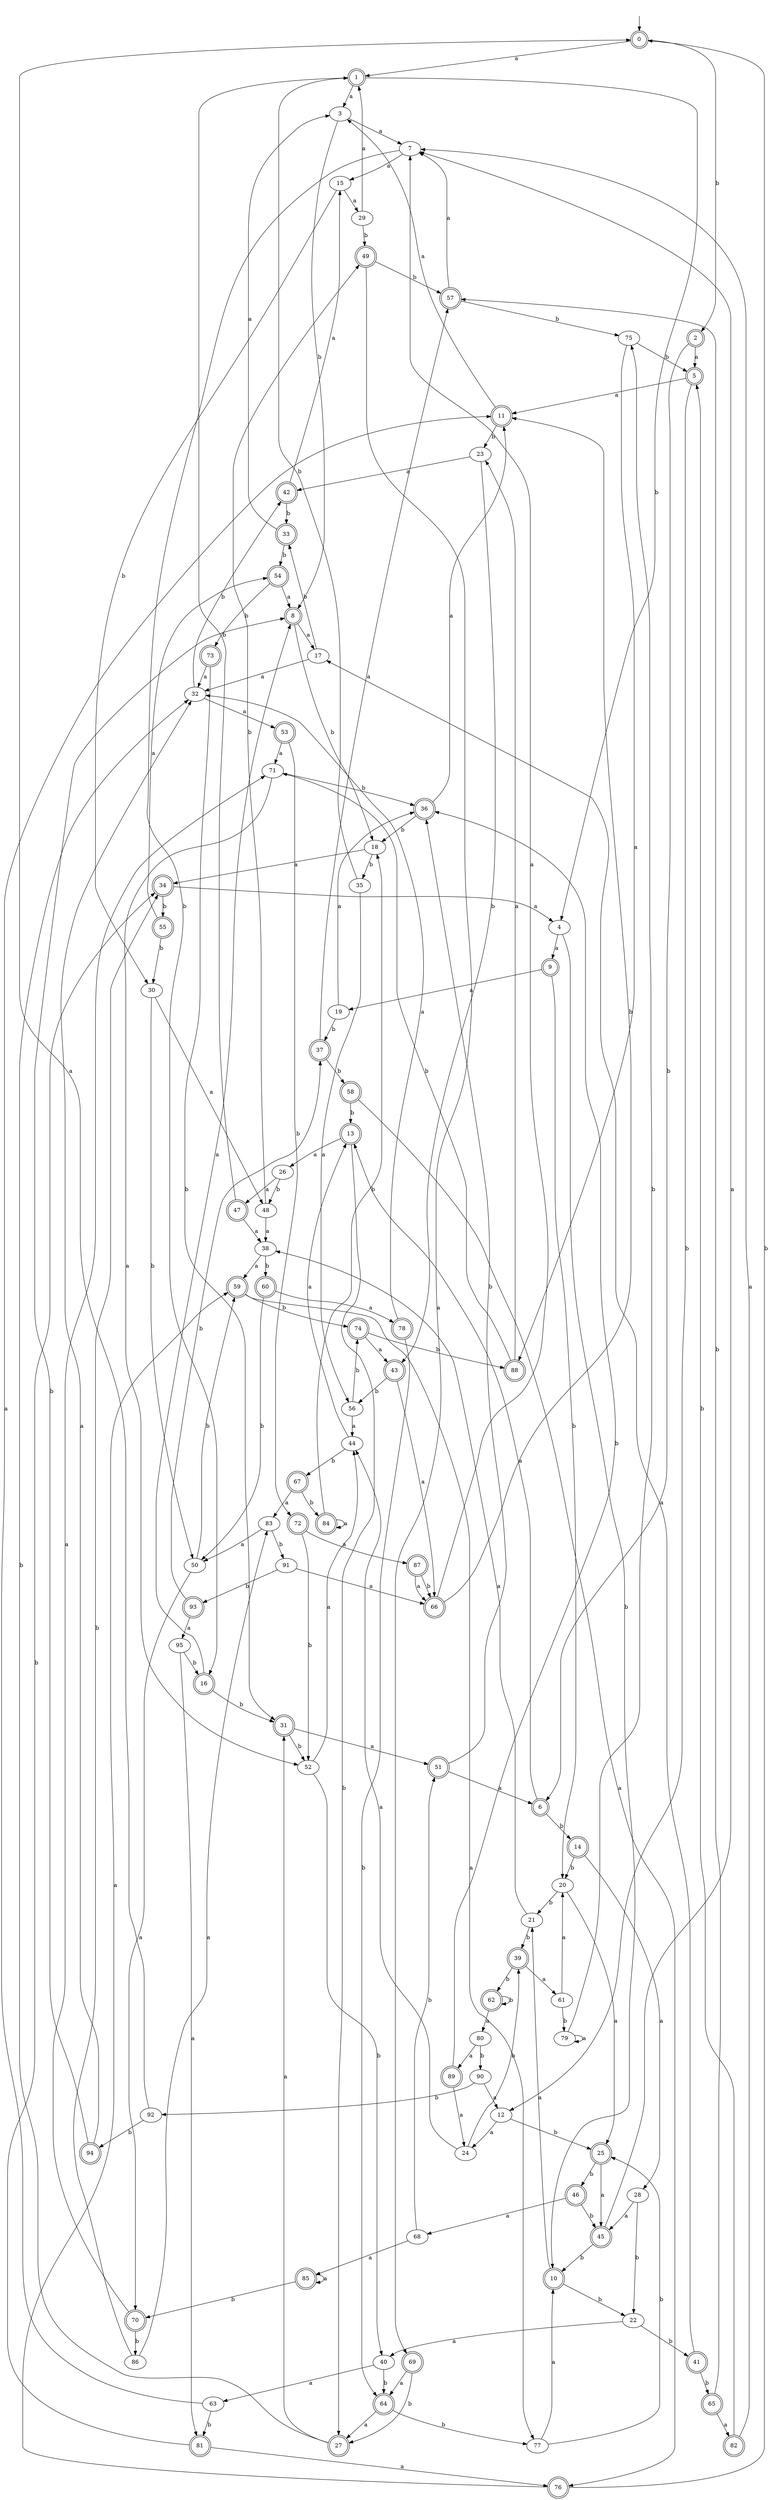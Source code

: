 digraph RandomDFA {
  __start0 [label="", shape=none];
  __start0 -> 0 [label=""];
  0 [shape=circle] [shape=doublecircle]
  0 -> 1 [label="a"]
  0 -> 2 [label="b"]
  1 [shape=doublecircle]
  1 -> 3 [label="a"]
  1 -> 4 [label="b"]
  2 [shape=doublecircle]
  2 -> 5 [label="a"]
  2 -> 6 [label="b"]
  3
  3 -> 7 [label="a"]
  3 -> 8 [label="b"]
  4
  4 -> 9 [label="a"]
  4 -> 10 [label="b"]
  5 [shape=doublecircle]
  5 -> 11 [label="a"]
  5 -> 12 [label="b"]
  6 [shape=doublecircle]
  6 -> 13 [label="a"]
  6 -> 14 [label="b"]
  7
  7 -> 15 [label="a"]
  7 -> 16 [label="b"]
  8 [shape=doublecircle]
  8 -> 17 [label="a"]
  8 -> 18 [label="b"]
  9 [shape=doublecircle]
  9 -> 19 [label="a"]
  9 -> 20 [label="b"]
  10 [shape=doublecircle]
  10 -> 21 [label="a"]
  10 -> 22 [label="b"]
  11 [shape=doublecircle]
  11 -> 3 [label="a"]
  11 -> 23 [label="b"]
  12
  12 -> 24 [label="a"]
  12 -> 25 [label="b"]
  13 [shape=doublecircle]
  13 -> 26 [label="a"]
  13 -> 27 [label="b"]
  14 [shape=doublecircle]
  14 -> 28 [label="a"]
  14 -> 20 [label="b"]
  15
  15 -> 29 [label="a"]
  15 -> 30 [label="b"]
  16 [shape=doublecircle]
  16 -> 8 [label="a"]
  16 -> 31 [label="b"]
  17
  17 -> 32 [label="a"]
  17 -> 33 [label="b"]
  18
  18 -> 34 [label="a"]
  18 -> 35 [label="b"]
  19
  19 -> 36 [label="a"]
  19 -> 37 [label="b"]
  20
  20 -> 25 [label="a"]
  20 -> 21 [label="b"]
  21
  21 -> 38 [label="a"]
  21 -> 39 [label="b"]
  22
  22 -> 40 [label="a"]
  22 -> 41 [label="b"]
  23
  23 -> 42 [label="a"]
  23 -> 43 [label="b"]
  24
  24 -> 44 [label="a"]
  24 -> 39 [label="b"]
  25 [shape=doublecircle]
  25 -> 45 [label="a"]
  25 -> 46 [label="b"]
  26
  26 -> 47 [label="a"]
  26 -> 48 [label="b"]
  27 [shape=doublecircle]
  27 -> 31 [label="a"]
  27 -> 32 [label="b"]
  28
  28 -> 45 [label="a"]
  28 -> 22 [label="b"]
  29
  29 -> 1 [label="a"]
  29 -> 49 [label="b"]
  30
  30 -> 48 [label="a"]
  30 -> 50 [label="b"]
  31 [shape=doublecircle]
  31 -> 51 [label="a"]
  31 -> 52 [label="b"]
  32
  32 -> 53 [label="a"]
  32 -> 42 [label="b"]
  33 [shape=doublecircle]
  33 -> 3 [label="a"]
  33 -> 54 [label="b"]
  34 [shape=doublecircle]
  34 -> 4 [label="a"]
  34 -> 55 [label="b"]
  35
  35 -> 56 [label="a"]
  35 -> 1 [label="b"]
  36 [shape=doublecircle]
  36 -> 11 [label="a"]
  36 -> 18 [label="b"]
  37 [shape=doublecircle]
  37 -> 57 [label="a"]
  37 -> 58 [label="b"]
  38
  38 -> 59 [label="a"]
  38 -> 60 [label="b"]
  39 [shape=doublecircle]
  39 -> 61 [label="a"]
  39 -> 62 [label="b"]
  40
  40 -> 63 [label="a"]
  40 -> 64 [label="b"]
  41 [shape=doublecircle]
  41 -> 17 [label="a"]
  41 -> 65 [label="b"]
  42 [shape=doublecircle]
  42 -> 15 [label="a"]
  42 -> 33 [label="b"]
  43 [shape=doublecircle]
  43 -> 66 [label="a"]
  43 -> 56 [label="b"]
  44
  44 -> 13 [label="a"]
  44 -> 67 [label="b"]
  45 [shape=doublecircle]
  45 -> 7 [label="a"]
  45 -> 10 [label="b"]
  46 [shape=doublecircle]
  46 -> 68 [label="a"]
  46 -> 45 [label="b"]
  47 [shape=doublecircle]
  47 -> 38 [label="a"]
  47 -> 1 [label="b"]
  48
  48 -> 38 [label="a"]
  48 -> 49 [label="b"]
  49 [shape=doublecircle]
  49 -> 69 [label="a"]
  49 -> 57 [label="b"]
  50
  50 -> 70 [label="a"]
  50 -> 59 [label="b"]
  51 [shape=doublecircle]
  51 -> 6 [label="a"]
  51 -> 36 [label="b"]
  52
  52 -> 44 [label="a"]
  52 -> 40 [label="b"]
  53 [shape=doublecircle]
  53 -> 71 [label="a"]
  53 -> 72 [label="b"]
  54 [shape=doublecircle]
  54 -> 8 [label="a"]
  54 -> 73 [label="b"]
  55 [shape=doublecircle]
  55 -> 54 [label="a"]
  55 -> 30 [label="b"]
  56
  56 -> 44 [label="a"]
  56 -> 74 [label="b"]
  57 [shape=doublecircle]
  57 -> 7 [label="a"]
  57 -> 75 [label="b"]
  58 [shape=doublecircle]
  58 -> 76 [label="a"]
  58 -> 13 [label="b"]
  59 [shape=doublecircle]
  59 -> 77 [label="a"]
  59 -> 74 [label="b"]
  60 [shape=doublecircle]
  60 -> 78 [label="a"]
  60 -> 50 [label="b"]
  61
  61 -> 20 [label="a"]
  61 -> 79 [label="b"]
  62 [shape=doublecircle]
  62 -> 80 [label="a"]
  62 -> 62 [label="b"]
  63
  63 -> 11 [label="a"]
  63 -> 81 [label="b"]
  64 [shape=doublecircle]
  64 -> 27 [label="a"]
  64 -> 77 [label="b"]
  65 [shape=doublecircle]
  65 -> 82 [label="a"]
  65 -> 57 [label="b"]
  66 [shape=doublecircle]
  66 -> 7 [label="a"]
  66 -> 11 [label="b"]
  67 [shape=doublecircle]
  67 -> 83 [label="a"]
  67 -> 84 [label="b"]
  68
  68 -> 85 [label="a"]
  68 -> 51 [label="b"]
  69 [shape=doublecircle]
  69 -> 64 [label="a"]
  69 -> 27 [label="b"]
  70 [shape=doublecircle]
  70 -> 71 [label="a"]
  70 -> 86 [label="b"]
  71
  71 -> 52 [label="a"]
  71 -> 36 [label="b"]
  72 [shape=doublecircle]
  72 -> 87 [label="a"]
  72 -> 52 [label="b"]
  73 [shape=doublecircle]
  73 -> 32 [label="a"]
  73 -> 31 [label="b"]
  74 [shape=doublecircle]
  74 -> 43 [label="a"]
  74 -> 88 [label="b"]
  75
  75 -> 88 [label="a"]
  75 -> 5 [label="b"]
  76 [shape=doublecircle]
  76 -> 59 [label="a"]
  76 -> 0 [label="b"]
  77
  77 -> 10 [label="a"]
  77 -> 25 [label="b"]
  78 [shape=doublecircle]
  78 -> 32 [label="a"]
  78 -> 64 [label="b"]
  79
  79 -> 79 [label="a"]
  79 -> 75 [label="b"]
  80
  80 -> 89 [label="a"]
  80 -> 90 [label="b"]
  81 [shape=doublecircle]
  81 -> 76 [label="a"]
  81 -> 34 [label="b"]
  82 [shape=doublecircle]
  82 -> 7 [label="a"]
  82 -> 5 [label="b"]
  83
  83 -> 50 [label="a"]
  83 -> 91 [label="b"]
  84 [shape=doublecircle]
  84 -> 84 [label="a"]
  84 -> 18 [label="b"]
  85 [shape=doublecircle]
  85 -> 85 [label="a"]
  85 -> 70 [label="b"]
  86
  86 -> 83 [label="a"]
  86 -> 34 [label="b"]
  87 [shape=doublecircle]
  87 -> 66 [label="a"]
  87 -> 66 [label="b"]
  88 [shape=doublecircle]
  88 -> 23 [label="a"]
  88 -> 71 [label="b"]
  89 [shape=doublecircle]
  89 -> 24 [label="a"]
  89 -> 36 [label="b"]
  90
  90 -> 12 [label="a"]
  90 -> 92 [label="b"]
  91
  91 -> 66 [label="a"]
  91 -> 93 [label="b"]
  92
  92 -> 0 [label="a"]
  92 -> 94 [label="b"]
  93 [shape=doublecircle]
  93 -> 95 [label="a"]
  93 -> 37 [label="b"]
  94 [shape=doublecircle]
  94 -> 32 [label="a"]
  94 -> 8 [label="b"]
  95
  95 -> 81 [label="a"]
  95 -> 16 [label="b"]
}

